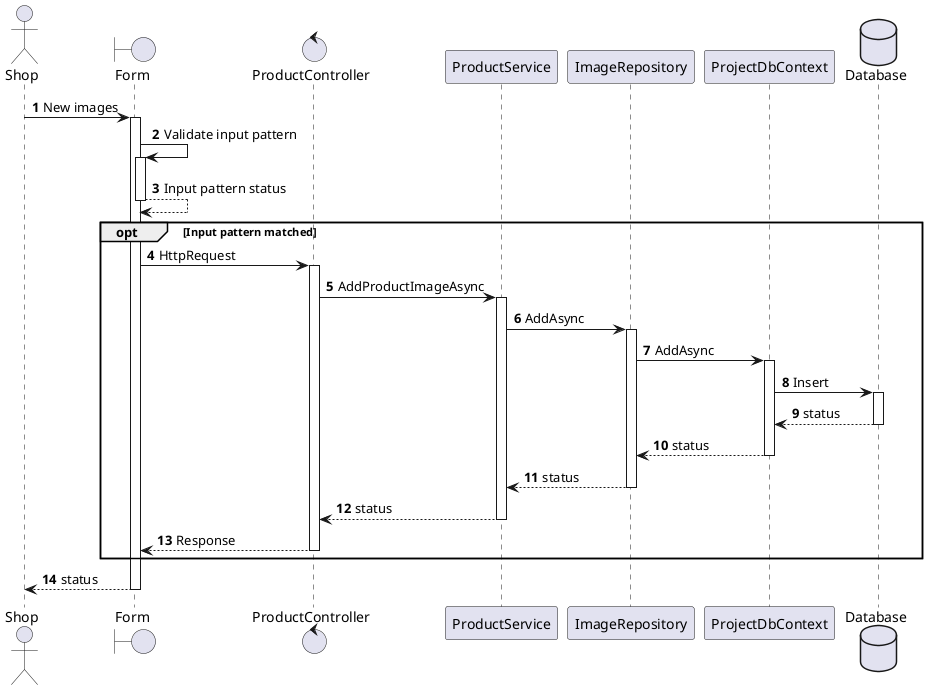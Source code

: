 @startuml 12 - Shop - Add images to products

autonumber
autoactivate on

actor Shop as Actor
boundary Form
control ProductController as Controller
participant ProductService as Service
participant ImageRepository as Repo
participant ProjectDbContext as Context
database Database

Actor -> Form: New images

Form -> Form: Validate input pattern

Form --> Form: Input pattern status

opt Input pattern matched
  Form -> Controller: HttpRequest
  Controller -> Service: AddProductImageAsync
  Service -> Repo: AddAsync
  Repo -> Context: AddAsync
  Context -> Database: Insert
  Database --> Context: status
  Context --> Repo: status
  Repo --> Service: status
  Service --> Controller: status
  Controller --> Form: Response
end

Form --> Actor: status

@enduml